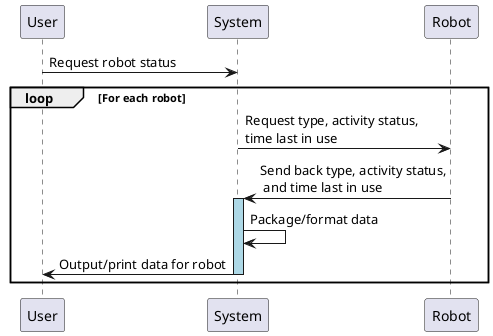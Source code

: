 @startuml
User -> System : Request robot status
loop For each robot
System -> Robot : Request type, activity status, \ntime last in use
Robot -> System : Send back type, activity status, \n and time last in use
activate System #LightBlue
System -> System : Package/format data
System -> User : Output/print data for robot
deactivate
end 
@enduml
